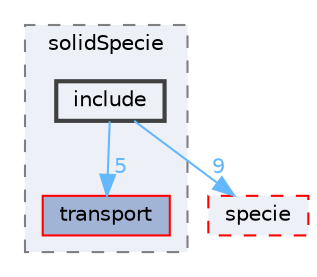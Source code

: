 digraph "src/thermophysicalModels/solidSpecie/include"
{
 // LATEX_PDF_SIZE
  bgcolor="transparent";
  edge [fontname=Helvetica,fontsize=10,labelfontname=Helvetica,labelfontsize=10];
  node [fontname=Helvetica,fontsize=10,shape=box,height=0.2,width=0.4];
  compound=true
  subgraph clusterdir_640adc73b6f298758d016476c5bdb471 {
    graph [ bgcolor="#edf0f7", pencolor="grey50", label="solidSpecie", fontname=Helvetica,fontsize=10 style="filled,dashed", URL="dir_640adc73b6f298758d016476c5bdb471.html",tooltip=""]
  dir_bf3bd911c64212434fe120712945dd80 [label="transport", fillcolor="#a2b4d6", color="red", style="filled", URL="dir_bf3bd911c64212434fe120712945dd80.html",tooltip=""];
  dir_d8d7ca78215282fd8571e422490980b0 [label="include", fillcolor="#edf0f7", color="grey25", style="filled,bold", URL="dir_d8d7ca78215282fd8571e422490980b0.html",tooltip=""];
  }
  dir_5c4bf53b114f4c9237cd4ef0431fc9bd [label="specie", fillcolor="#edf0f7", color="red", style="filled,dashed", URL="dir_5c4bf53b114f4c9237cd4ef0431fc9bd.html",tooltip=""];
  dir_d8d7ca78215282fd8571e422490980b0->dir_5c4bf53b114f4c9237cd4ef0431fc9bd [headlabel="9", labeldistance=1.5 headhref="dir_001807_003683.html" href="dir_001807_003683.html" color="steelblue1" fontcolor="steelblue1"];
  dir_d8d7ca78215282fd8571e422490980b0->dir_bf3bd911c64212434fe120712945dd80 [headlabel="5", labeldistance=1.5 headhref="dir_001807_004109.html" href="dir_001807_004109.html" color="steelblue1" fontcolor="steelblue1"];
}
